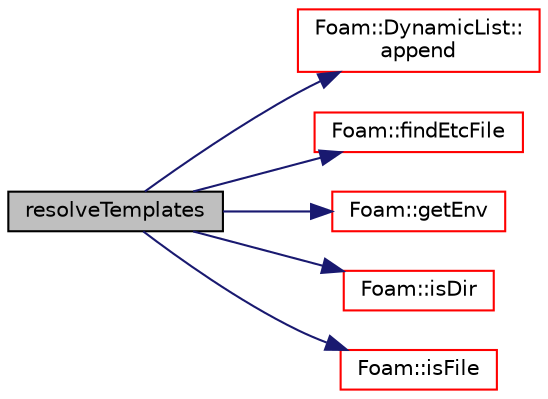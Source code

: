 digraph "resolveTemplates"
{
  bgcolor="transparent";
  edge [fontname="Helvetica",fontsize="10",labelfontname="Helvetica",labelfontsize="10"];
  node [fontname="Helvetica",fontsize="10",shape=record];
  rankdir="LR";
  Node1 [label="resolveTemplates",height=0.2,width=0.4,color="black", fillcolor="grey75", style="filled", fontcolor="black"];
  Node1 -> Node2 [color="midnightblue",fontsize="10",style="solid",fontname="Helvetica"];
  Node2 [label="Foam::DynamicList::\lappend",height=0.2,width=0.4,color="red",URL="$a00604.html#a7b67b42af715604376ad63a681dee6d8",tooltip="Append an element at the end of the list. "];
  Node1 -> Node3 [color="midnightblue",fontsize="10",style="solid",fontname="Helvetica"];
  Node3 [label="Foam::findEtcFile",height=0.2,width=0.4,color="red",URL="$a10758.html#a64e4ef2dd826f43aabfdda9dcd8ba711",tooltip="Search for a file using findEtcFiles. "];
  Node1 -> Node4 [color="midnightblue",fontsize="10",style="solid",fontname="Helvetica"];
  Node4 [label="Foam::getEnv",height=0.2,width=0.4,color="red",URL="$a10758.html#aa811843798d715931c4c97ff949a89f3",tooltip="Return environment variable of given name. "];
  Node1 -> Node5 [color="midnightblue",fontsize="10",style="solid",fontname="Helvetica"];
  Node5 [label="Foam::isDir",height=0.2,width=0.4,color="red",URL="$a10758.html#a9c9cf5d33b9c5961f835aefe5d860c5a",tooltip="Does the name exist as a DIRECTORY in the file system? "];
  Node1 -> Node6 [color="midnightblue",fontsize="10",style="solid",fontname="Helvetica"];
  Node6 [label="Foam::isFile",height=0.2,width=0.4,color="red",URL="$a10758.html#a1cf13d004cf482571af182540a8d1526",tooltip="Does the name exist as a FILE in the file system? "];
}
